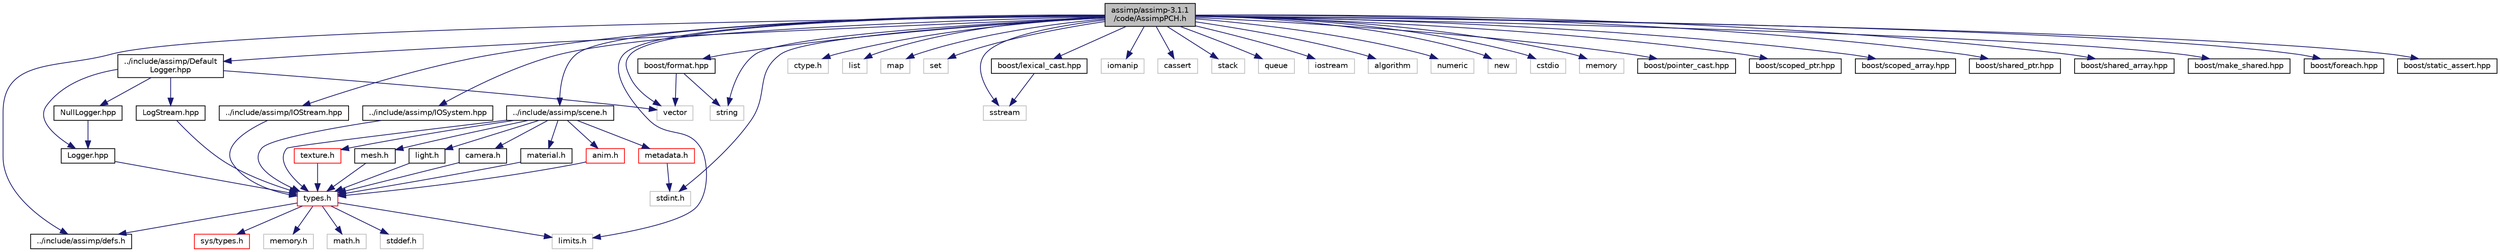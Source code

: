 digraph "assimp/assimp-3.1.1/code/AssimpPCH.h"
{
  edge [fontname="Helvetica",fontsize="10",labelfontname="Helvetica",labelfontsize="10"];
  node [fontname="Helvetica",fontsize="10",shape=record];
  Node1 [label="assimp/assimp-3.1.1\l/code/AssimpPCH.h",height=0.2,width=0.4,color="black", fillcolor="grey75", style="filled", fontcolor="black"];
  Node1 -> Node2 [color="midnightblue",fontsize="10",style="solid"];
  Node2 [label="../include/assimp/defs.h",height=0.2,width=0.4,color="black", fillcolor="white", style="filled",URL="$defs_8h_source.html"];
  Node1 -> Node3 [color="midnightblue",fontsize="10",style="solid"];
  Node3 [label="stdint.h",height=0.2,width=0.4,color="grey75", fillcolor="white", style="filled"];
  Node1 -> Node4 [color="midnightblue",fontsize="10",style="solid"];
  Node4 [label="ctype.h",height=0.2,width=0.4,color="grey75", fillcolor="white", style="filled"];
  Node1 -> Node5 [color="midnightblue",fontsize="10",style="solid"];
  Node5 [label="vector",height=0.2,width=0.4,color="grey75", fillcolor="white", style="filled"];
  Node1 -> Node6 [color="midnightblue",fontsize="10",style="solid"];
  Node6 [label="list",height=0.2,width=0.4,color="grey75", fillcolor="white", style="filled"];
  Node1 -> Node7 [color="midnightblue",fontsize="10",style="solid"];
  Node7 [label="map",height=0.2,width=0.4,color="grey75", fillcolor="white", style="filled"];
  Node1 -> Node8 [color="midnightblue",fontsize="10",style="solid"];
  Node8 [label="set",height=0.2,width=0.4,color="grey75", fillcolor="white", style="filled"];
  Node1 -> Node9 [color="midnightblue",fontsize="10",style="solid"];
  Node9 [label="string",height=0.2,width=0.4,color="grey75", fillcolor="white", style="filled"];
  Node1 -> Node10 [color="midnightblue",fontsize="10",style="solid"];
  Node10 [label="sstream",height=0.2,width=0.4,color="grey75", fillcolor="white", style="filled"];
  Node1 -> Node11 [color="midnightblue",fontsize="10",style="solid"];
  Node11 [label="iomanip",height=0.2,width=0.4,color="grey75", fillcolor="white", style="filled"];
  Node1 -> Node12 [color="midnightblue",fontsize="10",style="solid"];
  Node12 [label="cassert",height=0.2,width=0.4,color="grey75", fillcolor="white", style="filled"];
  Node1 -> Node13 [color="midnightblue",fontsize="10",style="solid"];
  Node13 [label="stack",height=0.2,width=0.4,color="grey75", fillcolor="white", style="filled"];
  Node1 -> Node14 [color="midnightblue",fontsize="10",style="solid"];
  Node14 [label="queue",height=0.2,width=0.4,color="grey75", fillcolor="white", style="filled"];
  Node1 -> Node15 [color="midnightblue",fontsize="10",style="solid"];
  Node15 [label="iostream",height=0.2,width=0.4,color="grey75", fillcolor="white", style="filled"];
  Node1 -> Node16 [color="midnightblue",fontsize="10",style="solid"];
  Node16 [label="algorithm",height=0.2,width=0.4,color="grey75", fillcolor="white", style="filled"];
  Node1 -> Node17 [color="midnightblue",fontsize="10",style="solid"];
  Node17 [label="numeric",height=0.2,width=0.4,color="grey75", fillcolor="white", style="filled"];
  Node1 -> Node18 [color="midnightblue",fontsize="10",style="solid"];
  Node18 [label="new",height=0.2,width=0.4,color="grey75", fillcolor="white", style="filled"];
  Node1 -> Node19 [color="midnightblue",fontsize="10",style="solid"];
  Node19 [label="cstdio",height=0.2,width=0.4,color="grey75", fillcolor="white", style="filled"];
  Node1 -> Node20 [color="midnightblue",fontsize="10",style="solid"];
  Node20 [label="limits.h",height=0.2,width=0.4,color="grey75", fillcolor="white", style="filled"];
  Node1 -> Node21 [color="midnightblue",fontsize="10",style="solid"];
  Node21 [label="memory",height=0.2,width=0.4,color="grey75", fillcolor="white", style="filled"];
  Node1 -> Node22 [color="midnightblue",fontsize="10",style="solid"];
  Node22 [label="boost/pointer_cast.hpp",height=0.2,width=0.4,color="black", fillcolor="white", style="filled",URL="$pointer__cast_8hpp_source.html"];
  Node1 -> Node23 [color="midnightblue",fontsize="10",style="solid"];
  Node23 [label="boost/scoped_ptr.hpp",height=0.2,width=0.4,color="black", fillcolor="white", style="filled",URL="$scoped__ptr_8hpp_source.html"];
  Node1 -> Node24 [color="midnightblue",fontsize="10",style="solid"];
  Node24 [label="boost/scoped_array.hpp",height=0.2,width=0.4,color="black", fillcolor="white", style="filled",URL="$scoped__array_8hpp_source.html"];
  Node1 -> Node25 [color="midnightblue",fontsize="10",style="solid"];
  Node25 [label="boost/shared_ptr.hpp",height=0.2,width=0.4,color="black", fillcolor="white", style="filled",URL="$shared__ptr_8hpp_source.html"];
  Node1 -> Node26 [color="midnightblue",fontsize="10",style="solid"];
  Node26 [label="boost/shared_array.hpp",height=0.2,width=0.4,color="black", fillcolor="white", style="filled",URL="$shared__array_8hpp_source.html"];
  Node1 -> Node27 [color="midnightblue",fontsize="10",style="solid"];
  Node27 [label="boost/make_shared.hpp",height=0.2,width=0.4,color="black", fillcolor="white", style="filled",URL="$make__shared_8hpp_source.html"];
  Node1 -> Node28 [color="midnightblue",fontsize="10",style="solid"];
  Node28 [label="boost/format.hpp",height=0.2,width=0.4,color="black", fillcolor="white", style="filled",URL="$format_8hpp_source.html"];
  Node28 -> Node9 [color="midnightblue",fontsize="10",style="solid"];
  Node28 -> Node5 [color="midnightblue",fontsize="10",style="solid"];
  Node1 -> Node29 [color="midnightblue",fontsize="10",style="solid"];
  Node29 [label="boost/foreach.hpp",height=0.2,width=0.4,color="black", fillcolor="white", style="filled",URL="$foreach_8hpp_source.html"];
  Node1 -> Node30 [color="midnightblue",fontsize="10",style="solid"];
  Node30 [label="boost/static_assert.hpp",height=0.2,width=0.4,color="black", fillcolor="white", style="filled",URL="$static__assert_8hpp_source.html"];
  Node1 -> Node31 [color="midnightblue",fontsize="10",style="solid"];
  Node31 [label="boost/lexical_cast.hpp",height=0.2,width=0.4,color="black", fillcolor="white", style="filled",URL="$lexical__cast_8hpp_source.html"];
  Node31 -> Node10 [color="midnightblue",fontsize="10",style="solid"];
  Node1 -> Node32 [color="midnightblue",fontsize="10",style="solid"];
  Node32 [label="../include/assimp/Default\lLogger.hpp",height=0.2,width=0.4,color="black", fillcolor="white", style="filled",URL="$_default_logger_8hpp_source.html"];
  Node32 -> Node33 [color="midnightblue",fontsize="10",style="solid"];
  Node33 [label="Logger.hpp",height=0.2,width=0.4,color="black", fillcolor="white", style="filled",URL="$_logger_8hpp.html",tooltip="Abstract base class &#39;Logger&#39;, base of the logging system. "];
  Node33 -> Node34 [color="midnightblue",fontsize="10",style="solid"];
  Node34 [label="types.h",height=0.2,width=0.4,color="red", fillcolor="white", style="filled",URL="$assimp_2assimp-3_81_81_2include_2assimp_2types_8h_source.html"];
  Node34 -> Node35 [color="midnightblue",fontsize="10",style="solid"];
  Node35 [label="sys/types.h",height=0.2,width=0.4,color="red", fillcolor="white", style="filled",URL="$vorbis_2libvorbis-1_83_83_2macos_2compat_2sys_2types_8h_source.html"];
  Node34 -> Node36 [color="midnightblue",fontsize="10",style="solid"];
  Node36 [label="memory.h",height=0.2,width=0.4,color="grey75", fillcolor="white", style="filled"];
  Node34 -> Node37 [color="midnightblue",fontsize="10",style="solid"];
  Node37 [label="math.h",height=0.2,width=0.4,color="grey75", fillcolor="white", style="filled"];
  Node34 -> Node38 [color="midnightblue",fontsize="10",style="solid"];
  Node38 [label="stddef.h",height=0.2,width=0.4,color="grey75", fillcolor="white", style="filled"];
  Node34 -> Node20 [color="midnightblue",fontsize="10",style="solid"];
  Node34 -> Node2 [color="midnightblue",fontsize="10",style="solid"];
  Node32 -> Node39 [color="midnightblue",fontsize="10",style="solid"];
  Node39 [label="LogStream.hpp",height=0.2,width=0.4,color="black", fillcolor="white", style="filled",URL="$_log_stream_8hpp_source.html"];
  Node39 -> Node34 [color="midnightblue",fontsize="10",style="solid"];
  Node32 -> Node40 [color="midnightblue",fontsize="10",style="solid"];
  Node40 [label="NullLogger.hpp",height=0.2,width=0.4,color="black", fillcolor="white", style="filled",URL="$_null_logger_8hpp_source.html"];
  Node40 -> Node33 [color="midnightblue",fontsize="10",style="solid"];
  Node32 -> Node5 [color="midnightblue",fontsize="10",style="solid"];
  Node1 -> Node41 [color="midnightblue",fontsize="10",style="solid"];
  Node41 [label="../include/assimp/IOStream.hpp",height=0.2,width=0.4,color="black", fillcolor="white", style="filled",URL="$_i_o_stream_8hpp_source.html"];
  Node41 -> Node34 [color="midnightblue",fontsize="10",style="solid"];
  Node1 -> Node42 [color="midnightblue",fontsize="10",style="solid"];
  Node42 [label="../include/assimp/IOSystem.hpp",height=0.2,width=0.4,color="black", fillcolor="white", style="filled",URL="$_i_o_system_8hpp_source.html"];
  Node42 -> Node34 [color="midnightblue",fontsize="10",style="solid"];
  Node1 -> Node43 [color="midnightblue",fontsize="10",style="solid"];
  Node43 [label="../include/assimp/scene.h",height=0.2,width=0.4,color="black", fillcolor="white", style="filled",URL="$scene_8h_source.html"];
  Node43 -> Node34 [color="midnightblue",fontsize="10",style="solid"];
  Node43 -> Node44 [color="midnightblue",fontsize="10",style="solid"];
  Node44 [label="texture.h",height=0.2,width=0.4,color="red", fillcolor="white", style="filled",URL="$texture_8h.html",tooltip="Defines texture helper structures for the library. "];
  Node44 -> Node34 [color="midnightblue",fontsize="10",style="solid"];
  Node43 -> Node45 [color="midnightblue",fontsize="10",style="solid"];
  Node45 [label="mesh.h",height=0.2,width=0.4,color="black", fillcolor="white", style="filled",URL="$assimp_2assimp-3_81_81_2include_2assimp_2mesh_8h_source.html"];
  Node45 -> Node34 [color="midnightblue",fontsize="10",style="solid"];
  Node43 -> Node46 [color="midnightblue",fontsize="10",style="solid"];
  Node46 [label="light.h",height=0.2,width=0.4,color="black", fillcolor="white", style="filled",URL="$light_8h.html",tooltip="Defines the aiLight data structure. "];
  Node46 -> Node34 [color="midnightblue",fontsize="10",style="solid"];
  Node43 -> Node47 [color="midnightblue",fontsize="10",style="solid"];
  Node47 [label="camera.h",height=0.2,width=0.4,color="black", fillcolor="white", style="filled",URL="$assimp_2assimp-3_81_81_2include_2assimp_2camera_8h_source.html"];
  Node47 -> Node34 [color="midnightblue",fontsize="10",style="solid"];
  Node43 -> Node48 [color="midnightblue",fontsize="10",style="solid"];
  Node48 [label="material.h",height=0.2,width=0.4,color="black", fillcolor="white", style="filled",URL="$material_8h.html",tooltip="Defines the material system of the library. "];
  Node48 -> Node34 [color="midnightblue",fontsize="10",style="solid"];
  Node43 -> Node49 [color="midnightblue",fontsize="10",style="solid"];
  Node49 [label="anim.h",height=0.2,width=0.4,color="red", fillcolor="white", style="filled",URL="$anim_8h.html",tooltip="Defines the data structures in which the imported animations are returned. "];
  Node49 -> Node34 [color="midnightblue",fontsize="10",style="solid"];
  Node43 -> Node50 [color="midnightblue",fontsize="10",style="solid"];
  Node50 [label="metadata.h",height=0.2,width=0.4,color="red", fillcolor="white", style="filled",URL="$metadata_8h.html",tooltip="Defines the data structures for holding node meta information. "];
  Node50 -> Node3 [color="midnightblue",fontsize="10",style="solid"];
}
